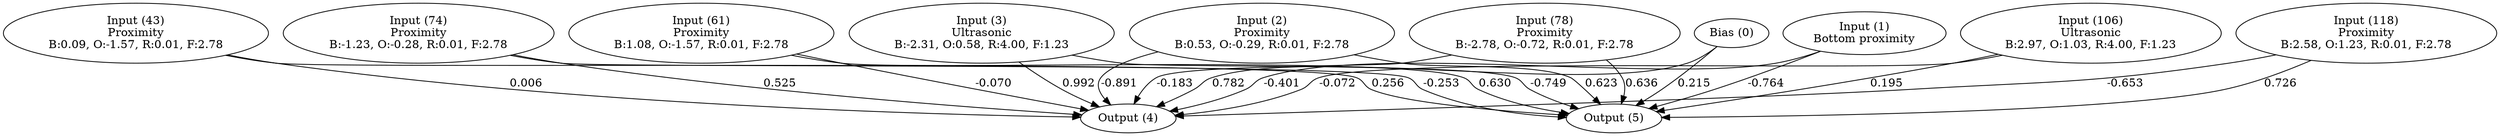 digraph G {
  0 [ label="Bias (0)" ];
  1 [ label="Input (1)\nBottom proximity" ];
  2 [ label="Input (2)\nProximity\nB:0.53, O:-0.29, R:0.01, F:2.78" ];
  3 [ label="Input (3)\nUltrasonic\nB:-2.31, O:0.58, R:4.00, F:1.23" ];
  43 [ label="Input (43)\nProximity\nB:0.09, O:-1.57, R:0.01, F:2.78" ];
  61 [ label="Input (61)\nProximity\nB:1.08, O:-1.57, R:0.01, F:2.78" ];
  74 [ label="Input (74)\nProximity\nB:-1.23, O:-0.28, R:0.01, F:2.78" ];
  78 [ label="Input (78)\nProximity\nB:-2.78, O:-0.72, R:0.01, F:2.78" ];
  106 [ label="Input (106)\nUltrasonic\nB:2.97, O:1.03, R:4.00, F:1.23" ];
  118 [ label="Input (118)\nProximity\nB:2.58, O:1.23, R:0.01, F:2.78" ];
  4 [ label="Output (4)" ];
  5 [ label="Output (5)" ];
  { rank=same 0 1 2 3 43 61 74 78 106 118 }
  { rank=same 4 5 }
  0 -> 4 [ label="0.782" ];
  0 -> 5 [ label="0.215" ];
  1 -> 4 [ label="-0.401" ];
  1 -> 5 [ label="-0.764" ];
  2 -> 4 [ label="-0.891" ];
  2 -> 5 [ label="0.623" ];
  3 -> 4 [ label="0.992" ];
  3 -> 5 [ label="-0.749" ];
  43 -> 4 [ label="0.006" ];
  43 -> 5 [ label="0.256" ];
  61 -> 4 [ label="-0.070" ];
  61 -> 5 [ label="0.630" ];
  74 -> 4 [ label="0.525" ];
  74 -> 5 [ label="-0.253" ];
  78 -> 4 [ label="-0.183" ];
  78 -> 5 [ label="0.636" ];
  106 -> 4 [ label="-0.072" ];
  106 -> 5 [ label="0.195" ];
  118 -> 4 [ label="-0.653" ];
  118 -> 5 [ label="0.726" ];
}
